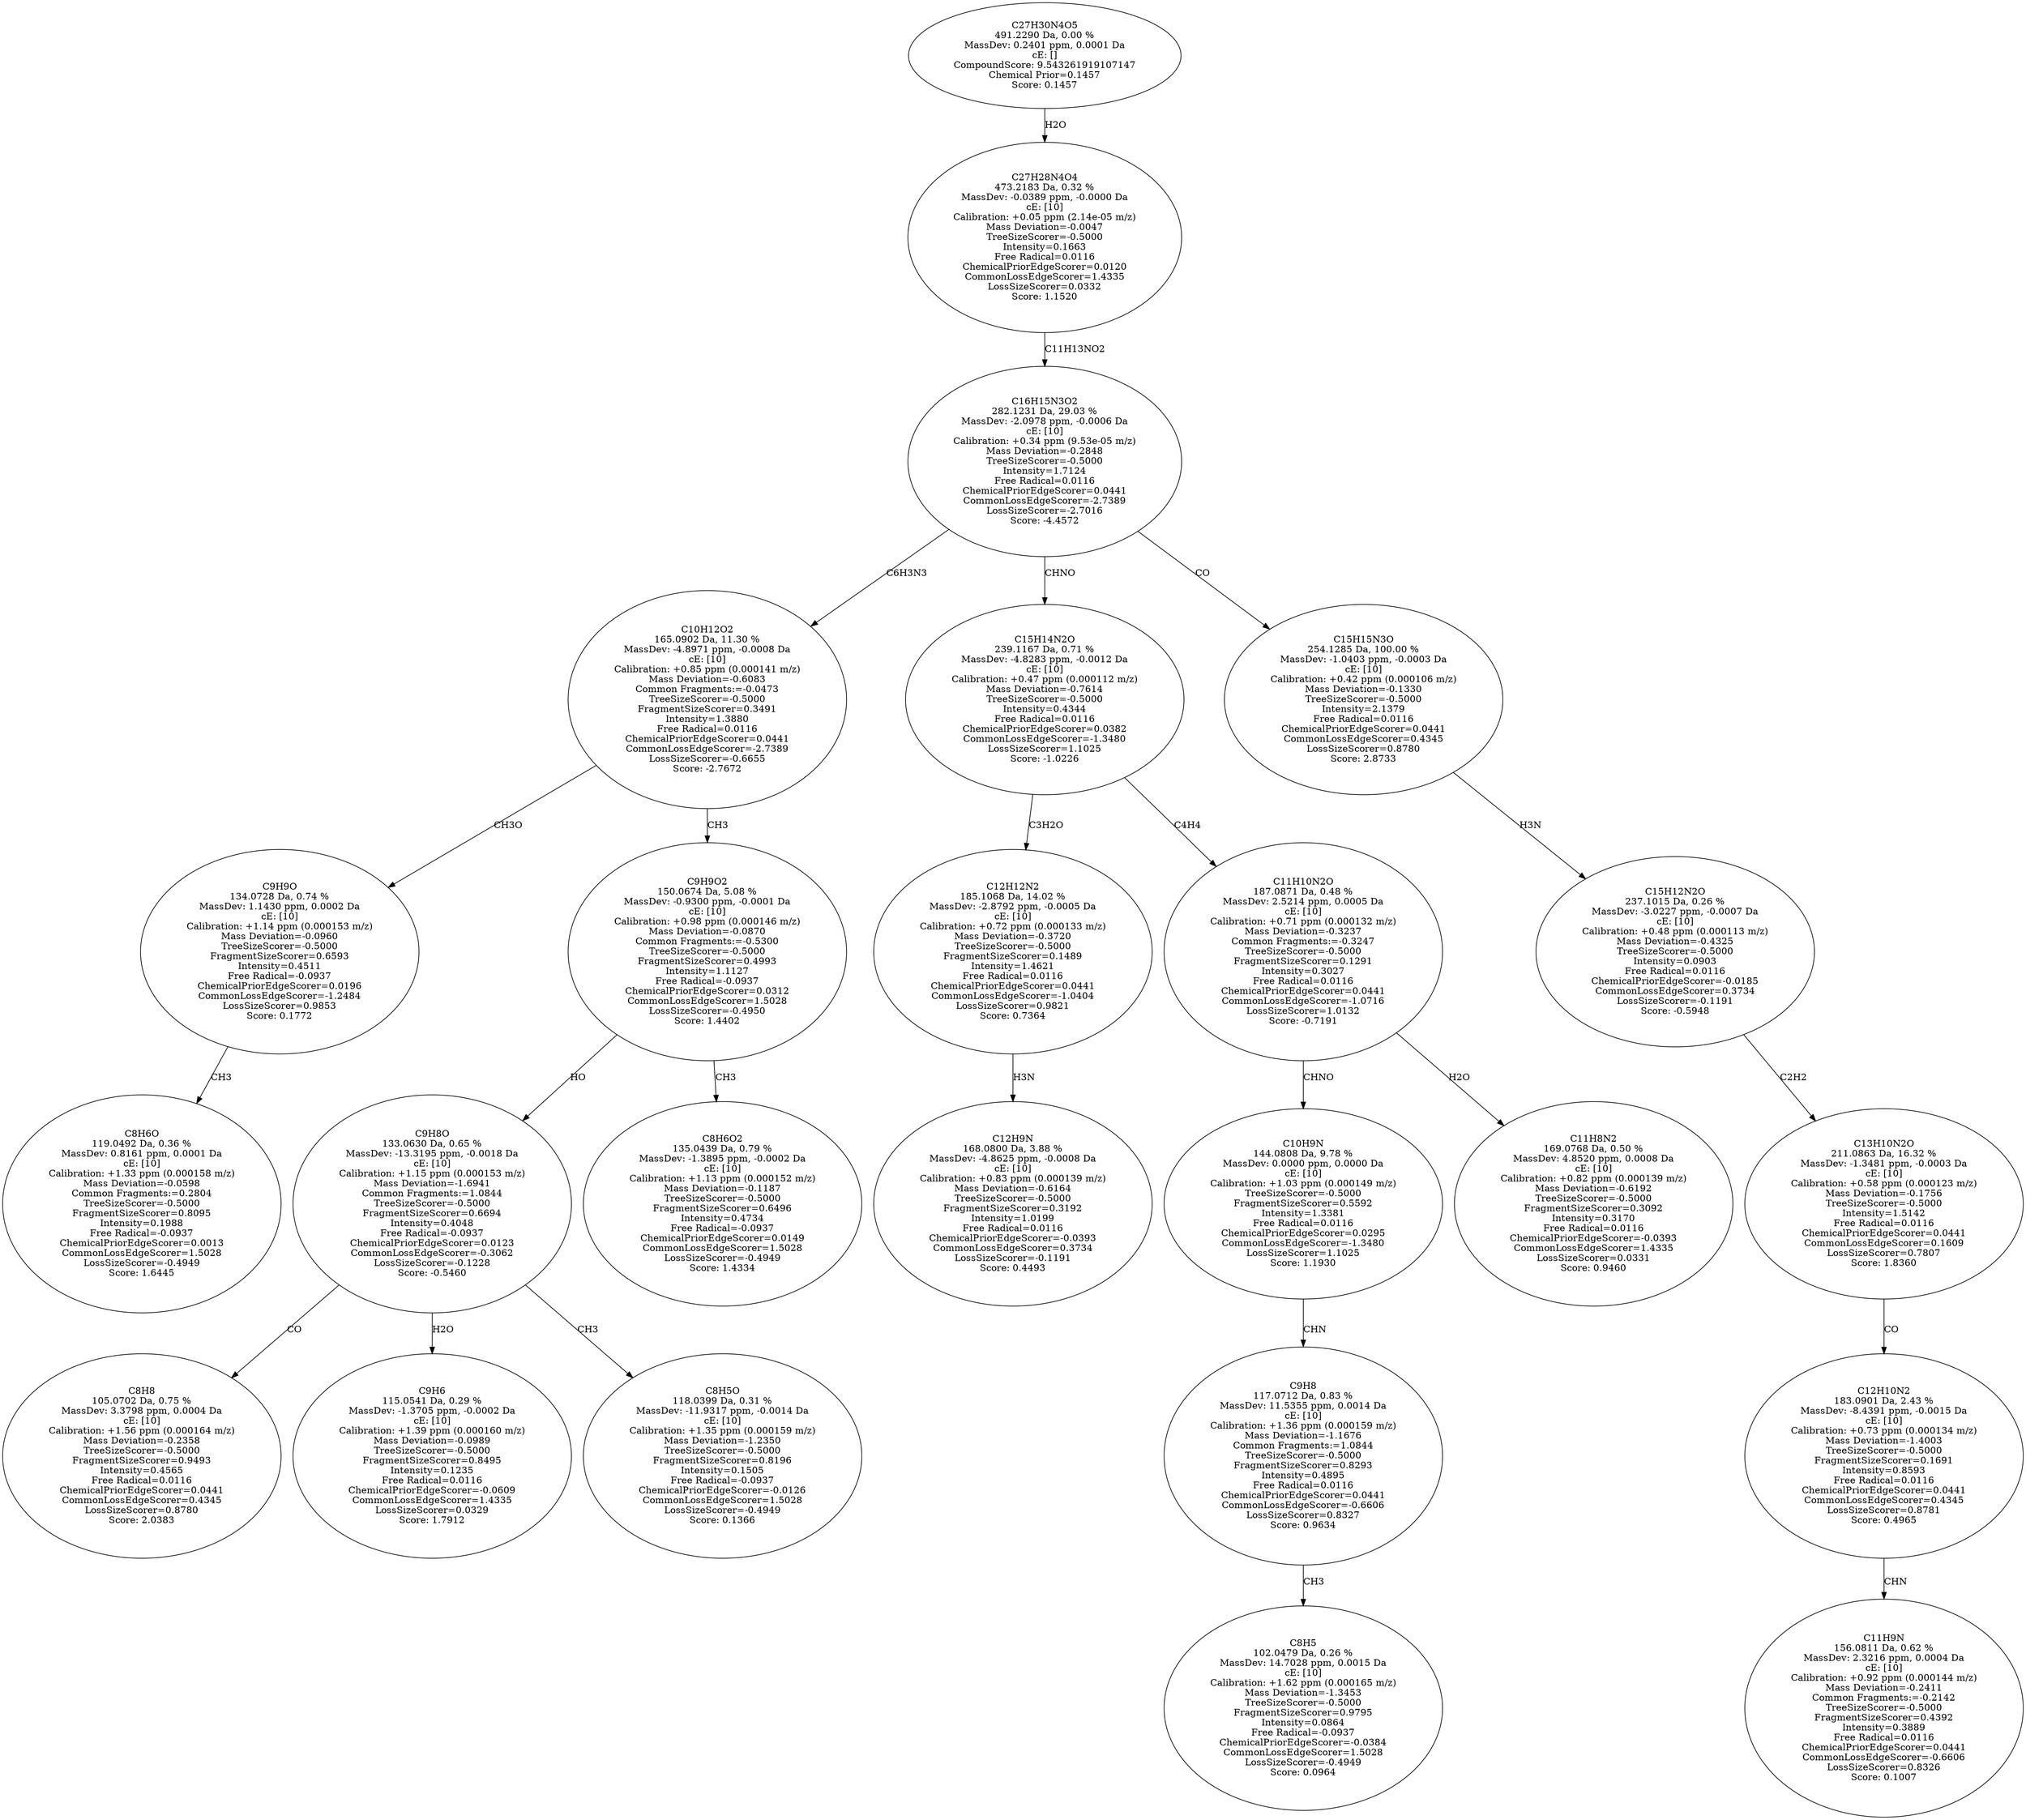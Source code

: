 strict digraph {
v1 [label="C8H6O\n119.0492 Da, 0.36 %\nMassDev: 0.8161 ppm, 0.0001 Da\ncE: [10]\nCalibration: +1.33 ppm (0.000158 m/z)\nMass Deviation=-0.0598\nCommon Fragments:=0.2804\nTreeSizeScorer=-0.5000\nFragmentSizeScorer=0.8095\nIntensity=0.1988\nFree Radical=-0.0937\nChemicalPriorEdgeScorer=0.0013\nCommonLossEdgeScorer=1.5028\nLossSizeScorer=-0.4949\nScore: 1.6445"];
v2 [label="C9H9O\n134.0728 Da, 0.74 %\nMassDev: 1.1430 ppm, 0.0002 Da\ncE: [10]\nCalibration: +1.14 ppm (0.000153 m/z)\nMass Deviation=-0.0960\nTreeSizeScorer=-0.5000\nFragmentSizeScorer=0.6593\nIntensity=0.4511\nFree Radical=-0.0937\nChemicalPriorEdgeScorer=0.0196\nCommonLossEdgeScorer=-1.2484\nLossSizeScorer=0.9853\nScore: 0.1772"];
v3 [label="C8H8\n105.0702 Da, 0.75 %\nMassDev: 3.3798 ppm, 0.0004 Da\ncE: [10]\nCalibration: +1.56 ppm (0.000164 m/z)\nMass Deviation=-0.2358\nTreeSizeScorer=-0.5000\nFragmentSizeScorer=0.9493\nIntensity=0.4565\nFree Radical=0.0116\nChemicalPriorEdgeScorer=0.0441\nCommonLossEdgeScorer=0.4345\nLossSizeScorer=0.8780\nScore: 2.0383"];
v4 [label="C9H6\n115.0541 Da, 0.29 %\nMassDev: -1.3705 ppm, -0.0002 Da\ncE: [10]\nCalibration: +1.39 ppm (0.000160 m/z)\nMass Deviation=-0.0989\nTreeSizeScorer=-0.5000\nFragmentSizeScorer=0.8495\nIntensity=0.1235\nFree Radical=0.0116\nChemicalPriorEdgeScorer=-0.0609\nCommonLossEdgeScorer=1.4335\nLossSizeScorer=0.0329\nScore: 1.7912"];
v5 [label="C8H5O\n118.0399 Da, 0.31 %\nMassDev: -11.9317 ppm, -0.0014 Da\ncE: [10]\nCalibration: +1.35 ppm (0.000159 m/z)\nMass Deviation=-1.2350\nTreeSizeScorer=-0.5000\nFragmentSizeScorer=0.8196\nIntensity=0.1505\nFree Radical=-0.0937\nChemicalPriorEdgeScorer=-0.0126\nCommonLossEdgeScorer=1.5028\nLossSizeScorer=-0.4949\nScore: 0.1366"];
v6 [label="C9H8O\n133.0630 Da, 0.65 %\nMassDev: -13.3195 ppm, -0.0018 Da\ncE: [10]\nCalibration: +1.15 ppm (0.000153 m/z)\nMass Deviation=-1.6941\nCommon Fragments:=1.0844\nTreeSizeScorer=-0.5000\nFragmentSizeScorer=0.6694\nIntensity=0.4048\nFree Radical=-0.0937\nChemicalPriorEdgeScorer=0.0123\nCommonLossEdgeScorer=-0.3062\nLossSizeScorer=-0.1228\nScore: -0.5460"];
v7 [label="C8H6O2\n135.0439 Da, 0.79 %\nMassDev: -1.3895 ppm, -0.0002 Da\ncE: [10]\nCalibration: +1.13 ppm (0.000152 m/z)\nMass Deviation=-0.1187\nTreeSizeScorer=-0.5000\nFragmentSizeScorer=0.6496\nIntensity=0.4734\nFree Radical=-0.0937\nChemicalPriorEdgeScorer=0.0149\nCommonLossEdgeScorer=1.5028\nLossSizeScorer=-0.4949\nScore: 1.4334"];
v8 [label="C9H9O2\n150.0674 Da, 5.08 %\nMassDev: -0.9300 ppm, -0.0001 Da\ncE: [10]\nCalibration: +0.98 ppm (0.000146 m/z)\nMass Deviation=-0.0870\nCommon Fragments:=-0.5300\nTreeSizeScorer=-0.5000\nFragmentSizeScorer=0.4993\nIntensity=1.1127\nFree Radical=-0.0937\nChemicalPriorEdgeScorer=0.0312\nCommonLossEdgeScorer=1.5028\nLossSizeScorer=-0.4950\nScore: 1.4402"];
v9 [label="C10H12O2\n165.0902 Da, 11.30 %\nMassDev: -4.8971 ppm, -0.0008 Da\ncE: [10]\nCalibration: +0.85 ppm (0.000141 m/z)\nMass Deviation=-0.6083\nCommon Fragments:=-0.0473\nTreeSizeScorer=-0.5000\nFragmentSizeScorer=0.3491\nIntensity=1.3880\nFree Radical=0.0116\nChemicalPriorEdgeScorer=0.0441\nCommonLossEdgeScorer=-2.7389\nLossSizeScorer=-0.6655\nScore: -2.7672"];
v10 [label="C12H9N\n168.0800 Da, 3.88 %\nMassDev: -4.8625 ppm, -0.0008 Da\ncE: [10]\nCalibration: +0.83 ppm (0.000139 m/z)\nMass Deviation=-0.6164\nTreeSizeScorer=-0.5000\nFragmentSizeScorer=0.3192\nIntensity=1.0199\nFree Radical=0.0116\nChemicalPriorEdgeScorer=-0.0393\nCommonLossEdgeScorer=0.3734\nLossSizeScorer=-0.1191\nScore: 0.4493"];
v11 [label="C12H12N2\n185.1068 Da, 14.02 %\nMassDev: -2.8792 ppm, -0.0005 Da\ncE: [10]\nCalibration: +0.72 ppm (0.000133 m/z)\nMass Deviation=-0.3720\nTreeSizeScorer=-0.5000\nFragmentSizeScorer=0.1489\nIntensity=1.4621\nFree Radical=0.0116\nChemicalPriorEdgeScorer=0.0441\nCommonLossEdgeScorer=-1.0404\nLossSizeScorer=0.9821\nScore: 0.7364"];
v12 [label="C8H5\n102.0479 Da, 0.26 %\nMassDev: 14.7028 ppm, 0.0015 Da\ncE: [10]\nCalibration: +1.62 ppm (0.000165 m/z)\nMass Deviation=-1.3453\nTreeSizeScorer=-0.5000\nFragmentSizeScorer=0.9795\nIntensity=0.0864\nFree Radical=-0.0937\nChemicalPriorEdgeScorer=-0.0384\nCommonLossEdgeScorer=1.5028\nLossSizeScorer=-0.4949\nScore: 0.0964"];
v13 [label="C9H8\n117.0712 Da, 0.83 %\nMassDev: 11.5355 ppm, 0.0014 Da\ncE: [10]\nCalibration: +1.36 ppm (0.000159 m/z)\nMass Deviation=-1.1676\nCommon Fragments:=1.0844\nTreeSizeScorer=-0.5000\nFragmentSizeScorer=0.8293\nIntensity=0.4895\nFree Radical=0.0116\nChemicalPriorEdgeScorer=0.0441\nCommonLossEdgeScorer=-0.6606\nLossSizeScorer=0.8327\nScore: 0.9634"];
v14 [label="C10H9N\n144.0808 Da, 9.78 %\nMassDev: 0.0000 ppm, 0.0000 Da\ncE: [10]\nCalibration: +1.03 ppm (0.000149 m/z)\nTreeSizeScorer=-0.5000\nFragmentSizeScorer=0.5592\nIntensity=1.3381\nFree Radical=0.0116\nChemicalPriorEdgeScorer=0.0295\nCommonLossEdgeScorer=-1.3480\nLossSizeScorer=1.1025\nScore: 1.1930"];
v15 [label="C11H8N2\n169.0768 Da, 0.50 %\nMassDev: 4.8520 ppm, 0.0008 Da\ncE: [10]\nCalibration: +0.82 ppm (0.000139 m/z)\nMass Deviation=-0.6192\nTreeSizeScorer=-0.5000\nFragmentSizeScorer=0.3092\nIntensity=0.3170\nFree Radical=0.0116\nChemicalPriorEdgeScorer=-0.0393\nCommonLossEdgeScorer=1.4335\nLossSizeScorer=0.0331\nScore: 0.9460"];
v16 [label="C11H10N2O\n187.0871 Da, 0.48 %\nMassDev: 2.5214 ppm, 0.0005 Da\ncE: [10]\nCalibration: +0.71 ppm (0.000132 m/z)\nMass Deviation=-0.3237\nCommon Fragments:=-0.3247\nTreeSizeScorer=-0.5000\nFragmentSizeScorer=0.1291\nIntensity=0.3027\nFree Radical=0.0116\nChemicalPriorEdgeScorer=0.0441\nCommonLossEdgeScorer=-1.0716\nLossSizeScorer=1.0132\nScore: -0.7191"];
v17 [label="C15H14N2O\n239.1167 Da, 0.71 %\nMassDev: -4.8283 ppm, -0.0012 Da\ncE: [10]\nCalibration: +0.47 ppm (0.000112 m/z)\nMass Deviation=-0.7614\nTreeSizeScorer=-0.5000\nIntensity=0.4344\nFree Radical=0.0116\nChemicalPriorEdgeScorer=0.0382\nCommonLossEdgeScorer=-1.3480\nLossSizeScorer=1.1025\nScore: -1.0226"];
v18 [label="C11H9N\n156.0811 Da, 0.62 %\nMassDev: 2.3216 ppm, 0.0004 Da\ncE: [10]\nCalibration: +0.92 ppm (0.000144 m/z)\nMass Deviation=-0.2411\nCommon Fragments:=-0.2142\nTreeSizeScorer=-0.5000\nFragmentSizeScorer=0.4392\nIntensity=0.3889\nFree Radical=0.0116\nChemicalPriorEdgeScorer=0.0441\nCommonLossEdgeScorer=-0.6606\nLossSizeScorer=0.8326\nScore: 0.1007"];
v19 [label="C12H10N2\n183.0901 Da, 2.43 %\nMassDev: -8.4391 ppm, -0.0015 Da\ncE: [10]\nCalibration: +0.73 ppm (0.000134 m/z)\nMass Deviation=-1.4003\nTreeSizeScorer=-0.5000\nFragmentSizeScorer=0.1691\nIntensity=0.8593\nFree Radical=0.0116\nChemicalPriorEdgeScorer=0.0441\nCommonLossEdgeScorer=0.4345\nLossSizeScorer=0.8781\nScore: 0.4965"];
v20 [label="C13H10N2O\n211.0863 Da, 16.32 %\nMassDev: -1.3481 ppm, -0.0003 Da\ncE: [10]\nCalibration: +0.58 ppm (0.000123 m/z)\nMass Deviation=-0.1756\nTreeSizeScorer=-0.5000\nIntensity=1.5142\nFree Radical=0.0116\nChemicalPriorEdgeScorer=0.0441\nCommonLossEdgeScorer=0.1609\nLossSizeScorer=0.7807\nScore: 1.8360"];
v21 [label="C15H12N2O\n237.1015 Da, 0.26 %\nMassDev: -3.0227 ppm, -0.0007 Da\ncE: [10]\nCalibration: +0.48 ppm (0.000113 m/z)\nMass Deviation=-0.4325\nTreeSizeScorer=-0.5000\nIntensity=0.0903\nFree Radical=0.0116\nChemicalPriorEdgeScorer=-0.0185\nCommonLossEdgeScorer=0.3734\nLossSizeScorer=-0.1191\nScore: -0.5948"];
v22 [label="C15H15N3O\n254.1285 Da, 100.00 %\nMassDev: -1.0403 ppm, -0.0003 Da\ncE: [10]\nCalibration: +0.42 ppm (0.000106 m/z)\nMass Deviation=-0.1330\nTreeSizeScorer=-0.5000\nIntensity=2.1379\nFree Radical=0.0116\nChemicalPriorEdgeScorer=0.0441\nCommonLossEdgeScorer=0.4345\nLossSizeScorer=0.8780\nScore: 2.8733"];
v23 [label="C16H15N3O2\n282.1231 Da, 29.03 %\nMassDev: -2.0978 ppm, -0.0006 Da\ncE: [10]\nCalibration: +0.34 ppm (9.53e-05 m/z)\nMass Deviation=-0.2848\nTreeSizeScorer=-0.5000\nIntensity=1.7124\nFree Radical=0.0116\nChemicalPriorEdgeScorer=0.0441\nCommonLossEdgeScorer=-2.7389\nLossSizeScorer=-2.7016\nScore: -4.4572"];
v24 [label="C27H28N4O4\n473.2183 Da, 0.32 %\nMassDev: -0.0389 ppm, -0.0000 Da\ncE: [10]\nCalibration: +0.05 ppm (2.14e-05 m/z)\nMass Deviation=-0.0047\nTreeSizeScorer=-0.5000\nIntensity=0.1663\nFree Radical=0.0116\nChemicalPriorEdgeScorer=0.0120\nCommonLossEdgeScorer=1.4335\nLossSizeScorer=0.0332\nScore: 1.1520"];
v25 [label="C27H30N4O5\n491.2290 Da, 0.00 %\nMassDev: 0.2401 ppm, 0.0001 Da\ncE: []\nCompoundScore: 9.543261919107147\nChemical Prior=0.1457\nScore: 0.1457"];
v2 -> v1 [label="CH3"];
v9 -> v2 [label="CH3O"];
v6 -> v3 [label="CO"];
v6 -> v4 [label="H2O"];
v6 -> v5 [label="CH3"];
v8 -> v6 [label="HO"];
v8 -> v7 [label="CH3"];
v9 -> v8 [label="CH3"];
v23 -> v9 [label="C6H3N3"];
v11 -> v10 [label="H3N"];
v17 -> v11 [label="C3H2O"];
v13 -> v12 [label="CH3"];
v14 -> v13 [label="CHN"];
v16 -> v14 [label="CHNO"];
v16 -> v15 [label="H2O"];
v17 -> v16 [label="C4H4"];
v23 -> v17 [label="CHNO"];
v19 -> v18 [label="CHN"];
v20 -> v19 [label="CO"];
v21 -> v20 [label="C2H2"];
v22 -> v21 [label="H3N"];
v23 -> v22 [label="CO"];
v24 -> v23 [label="C11H13NO2"];
v25 -> v24 [label="H2O"];
}